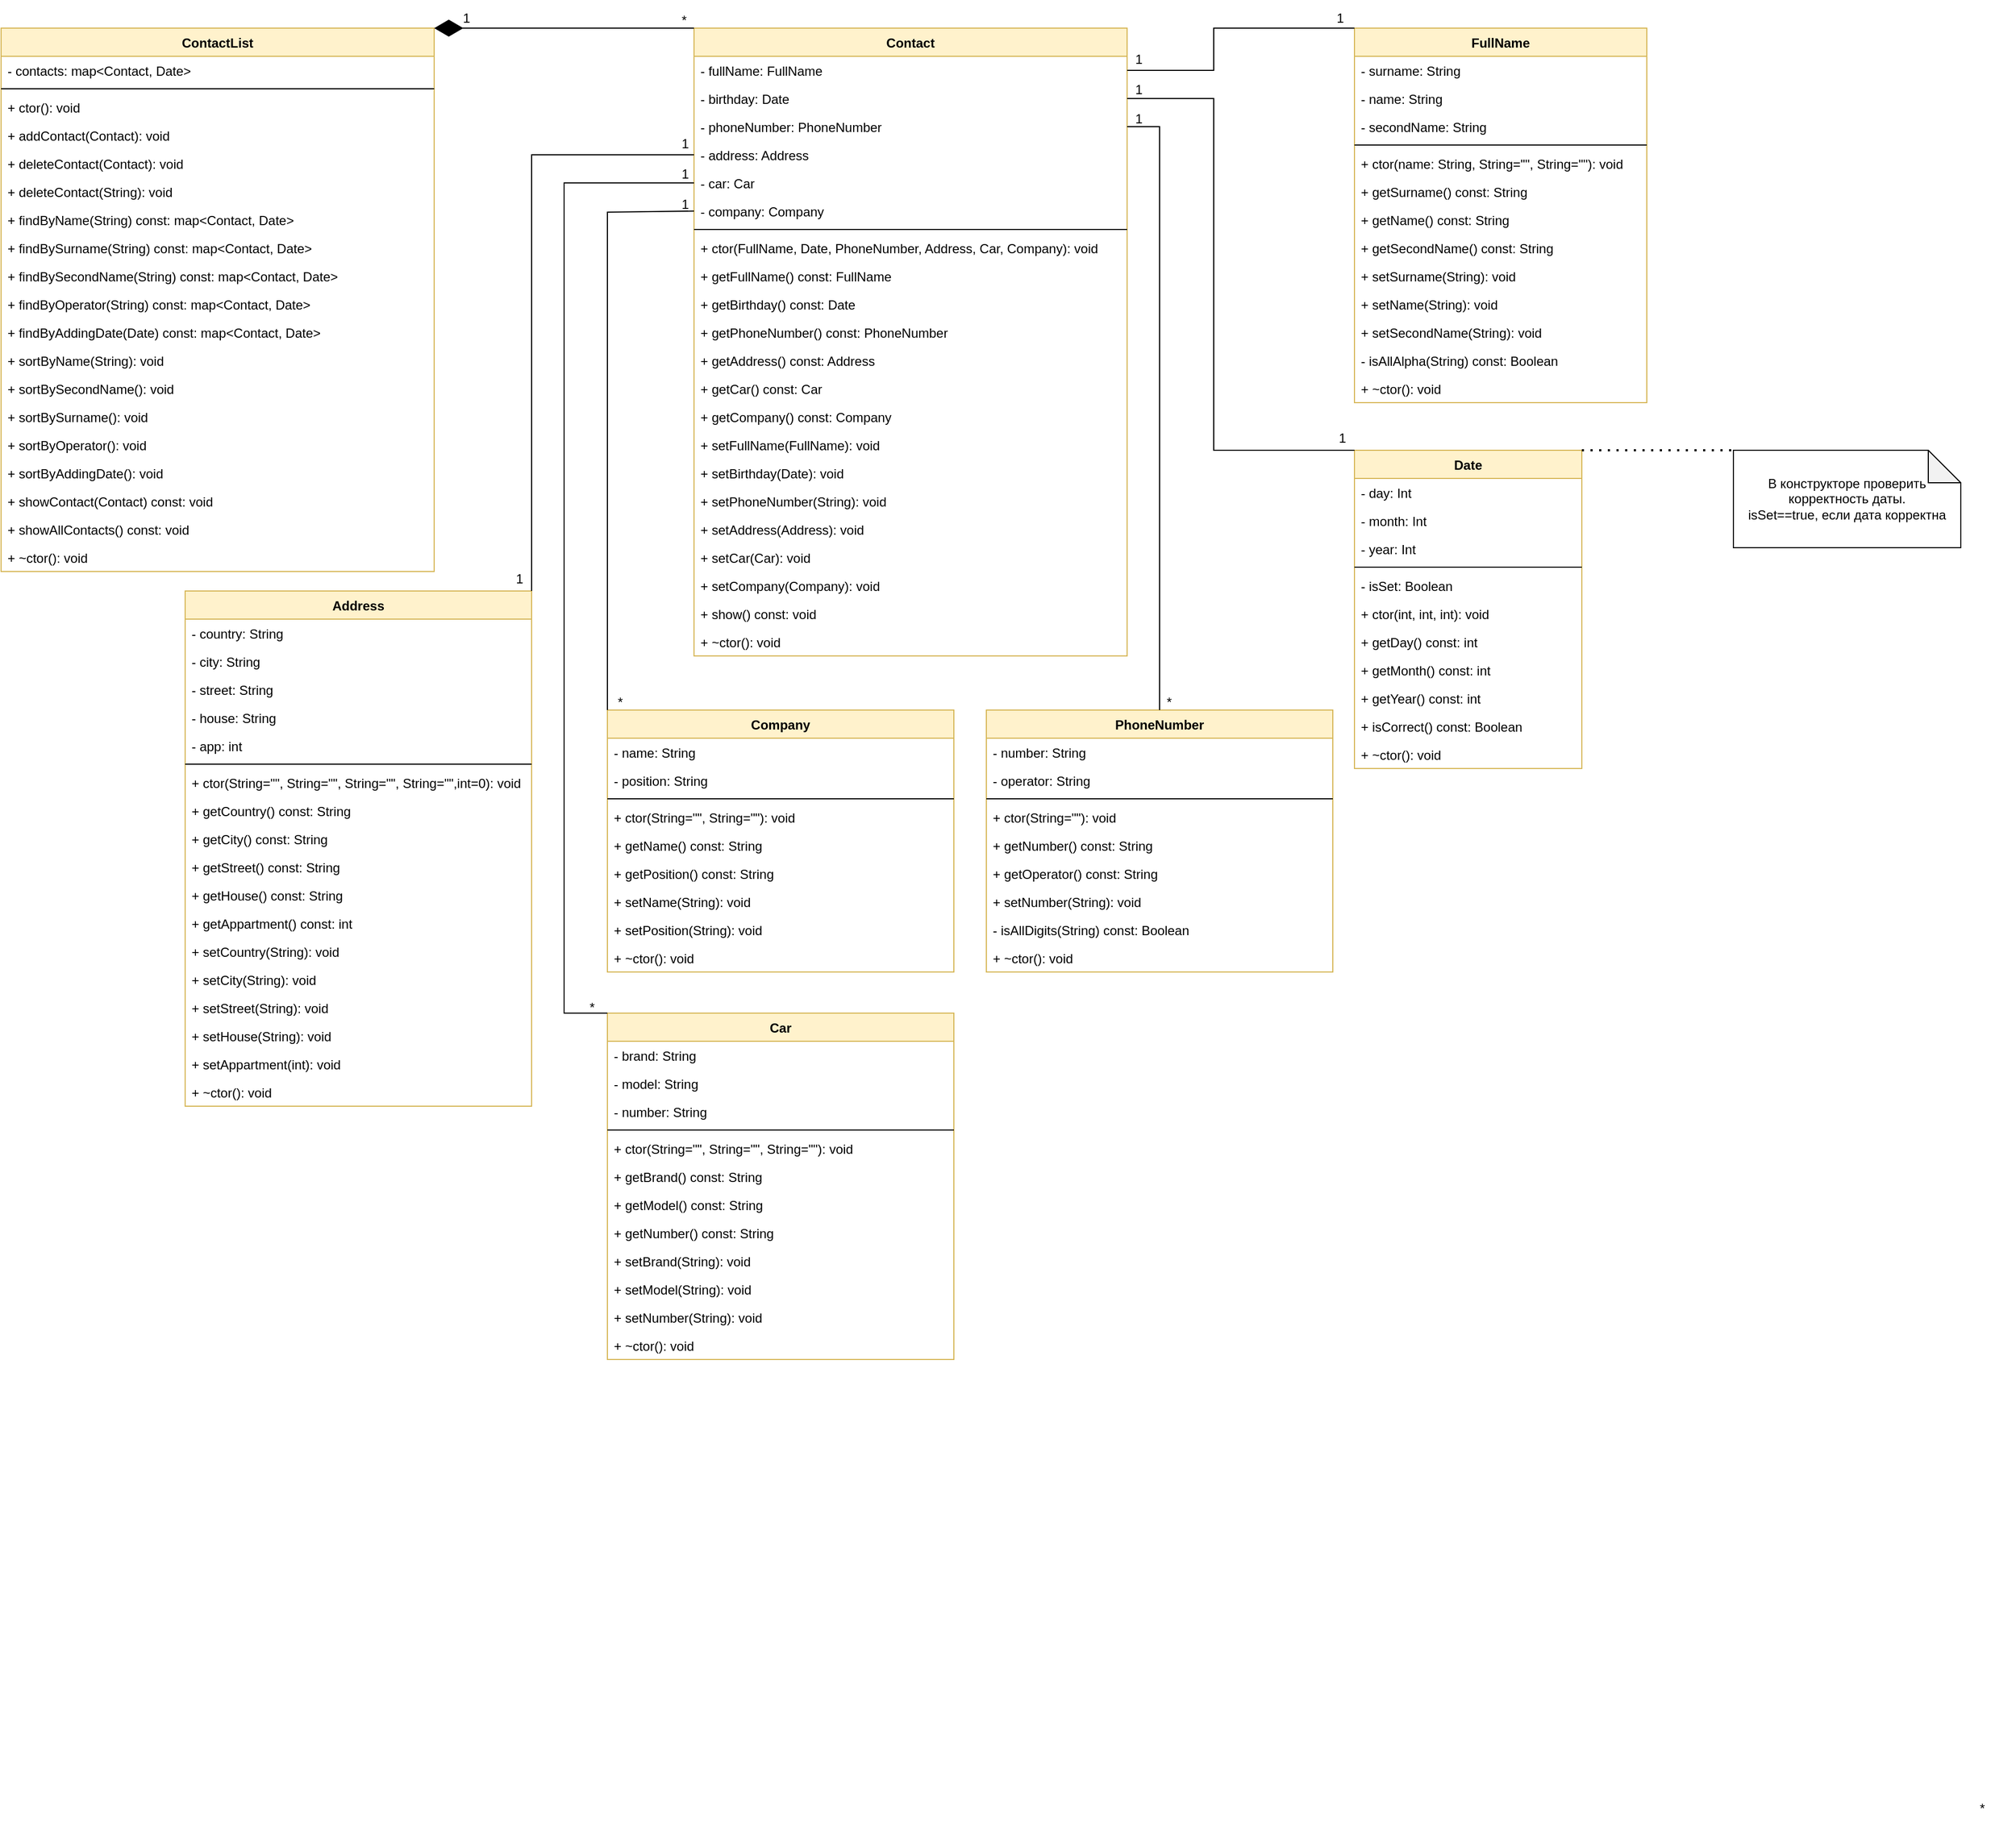 <mxfile version="17.1.3" type="device"><diagram id="3oSonC_ndpry2QAi1ZQ0" name="Page-1"><mxGraphModel dx="1580" dy="882" grid="1" gridSize="10" guides="1" tooltips="1" connect="1" arrows="1" fold="1" page="1" pageScale="1" pageWidth="827" pageHeight="1169" math="0" shadow="0"><root><mxCell id="0"/><mxCell id="1" parent="0"/><mxCell id="9sFVaHlO5E-RpZIm1r6L-1" value="FullName" style="swimlane;fontStyle=1;align=center;verticalAlign=top;childLayout=stackLayout;horizontal=1;startSize=26;horizontalStack=0;resizeParent=1;resizeParentMax=0;resizeLast=0;collapsible=1;marginBottom=0;fillColor=#fff2cc;strokeColor=#d6b656;" vertex="1" parent="1"><mxGeometry x="1330" y="40" width="270" height="346" as="geometry"/></mxCell><mxCell id="9sFVaHlO5E-RpZIm1r6L-2" value="- surname: String" style="text;strokeColor=none;fillColor=none;align=left;verticalAlign=top;spacingLeft=4;spacingRight=4;overflow=hidden;rotatable=0;points=[[0,0.5],[1,0.5]];portConstraint=eastwest;" vertex="1" parent="9sFVaHlO5E-RpZIm1r6L-1"><mxGeometry y="26" width="270" height="26" as="geometry"/></mxCell><mxCell id="9sFVaHlO5E-RpZIm1r6L-5" value="- name: String" style="text;strokeColor=none;fillColor=none;align=left;verticalAlign=top;spacingLeft=4;spacingRight=4;overflow=hidden;rotatable=0;points=[[0,0.5],[1,0.5]];portConstraint=eastwest;" vertex="1" parent="9sFVaHlO5E-RpZIm1r6L-1"><mxGeometry y="52" width="270" height="26" as="geometry"/></mxCell><mxCell id="9sFVaHlO5E-RpZIm1r6L-6" value="- secondName: String" style="text;strokeColor=none;fillColor=none;align=left;verticalAlign=top;spacingLeft=4;spacingRight=4;overflow=hidden;rotatable=0;points=[[0,0.5],[1,0.5]];portConstraint=eastwest;" vertex="1" parent="9sFVaHlO5E-RpZIm1r6L-1"><mxGeometry y="78" width="270" height="26" as="geometry"/></mxCell><mxCell id="9sFVaHlO5E-RpZIm1r6L-3" value="" style="line;strokeWidth=1;fillColor=none;align=left;verticalAlign=middle;spacingTop=-1;spacingLeft=3;spacingRight=3;rotatable=0;labelPosition=right;points=[];portConstraint=eastwest;" vertex="1" parent="9sFVaHlO5E-RpZIm1r6L-1"><mxGeometry y="104" width="270" height="8" as="geometry"/></mxCell><mxCell id="9sFVaHlO5E-RpZIm1r6L-7" value="+ ctor(name: String, String=&quot;&quot;, String=&quot;&quot;): void" style="text;strokeColor=none;fillColor=none;align=left;verticalAlign=top;spacingLeft=4;spacingRight=4;overflow=hidden;rotatable=0;points=[[0,0.5],[1,0.5]];portConstraint=eastwest;" vertex="1" parent="9sFVaHlO5E-RpZIm1r6L-1"><mxGeometry y="112" width="270" height="26" as="geometry"/></mxCell><mxCell id="9sFVaHlO5E-RpZIm1r6L-10" value="+ getSurname() const: String" style="text;strokeColor=none;fillColor=none;align=left;verticalAlign=top;spacingLeft=4;spacingRight=4;overflow=hidden;rotatable=0;points=[[0,0.5],[1,0.5]];portConstraint=eastwest;" vertex="1" parent="9sFVaHlO5E-RpZIm1r6L-1"><mxGeometry y="138" width="270" height="26" as="geometry"/></mxCell><mxCell id="9sFVaHlO5E-RpZIm1r6L-12" value="+ getName() const: String" style="text;strokeColor=none;fillColor=none;align=left;verticalAlign=top;spacingLeft=4;spacingRight=4;overflow=hidden;rotatable=0;points=[[0,0.5],[1,0.5]];portConstraint=eastwest;" vertex="1" parent="9sFVaHlO5E-RpZIm1r6L-1"><mxGeometry y="164" width="270" height="26" as="geometry"/></mxCell><mxCell id="9sFVaHlO5E-RpZIm1r6L-11" value="+ getSecondName() const: String" style="text;strokeColor=none;fillColor=none;align=left;verticalAlign=top;spacingLeft=4;spacingRight=4;overflow=hidden;rotatable=0;points=[[0,0.5],[1,0.5]];portConstraint=eastwest;" vertex="1" parent="9sFVaHlO5E-RpZIm1r6L-1"><mxGeometry y="190" width="270" height="26" as="geometry"/></mxCell><mxCell id="9sFVaHlO5E-RpZIm1r6L-13" value="+ setSurname(String): void" style="text;strokeColor=none;fillColor=none;align=left;verticalAlign=top;spacingLeft=4;spacingRight=4;overflow=hidden;rotatable=0;points=[[0,0.5],[1,0.5]];portConstraint=eastwest;" vertex="1" parent="9sFVaHlO5E-RpZIm1r6L-1"><mxGeometry y="216" width="270" height="26" as="geometry"/></mxCell><mxCell id="9sFVaHlO5E-RpZIm1r6L-15" value="+ setName(String): void" style="text;strokeColor=none;fillColor=none;align=left;verticalAlign=top;spacingLeft=4;spacingRight=4;overflow=hidden;rotatable=0;points=[[0,0.5],[1,0.5]];portConstraint=eastwest;" vertex="1" parent="9sFVaHlO5E-RpZIm1r6L-1"><mxGeometry y="242" width="270" height="26" as="geometry"/></mxCell><mxCell id="9sFVaHlO5E-RpZIm1r6L-16" value="+ setSecondName(String): void" style="text;strokeColor=none;fillColor=none;align=left;verticalAlign=top;spacingLeft=4;spacingRight=4;overflow=hidden;rotatable=0;points=[[0,0.5],[1,0.5]];portConstraint=eastwest;" vertex="1" parent="9sFVaHlO5E-RpZIm1r6L-1"><mxGeometry y="268" width="270" height="26" as="geometry"/></mxCell><mxCell id="9sFVaHlO5E-RpZIm1r6L-18" value="- isAllAlpha(String) const: Boolean" style="text;strokeColor=none;fillColor=none;align=left;verticalAlign=top;spacingLeft=4;spacingRight=4;overflow=hidden;rotatable=0;points=[[0,0.5],[1,0.5]];portConstraint=eastwest;" vertex="1" parent="9sFVaHlO5E-RpZIm1r6L-1"><mxGeometry y="294" width="270" height="26" as="geometry"/></mxCell><mxCell id="9sFVaHlO5E-RpZIm1r6L-9" value="+ ~ctor(): void" style="text;strokeColor=none;fillColor=none;align=left;verticalAlign=top;spacingLeft=4;spacingRight=4;overflow=hidden;rotatable=0;points=[[0,0.5],[1,0.5]];portConstraint=eastwest;" vertex="1" parent="9sFVaHlO5E-RpZIm1r6L-1"><mxGeometry y="320" width="270" height="26" as="geometry"/></mxCell><mxCell id="9sFVaHlO5E-RpZIm1r6L-20" value="Date" style="swimlane;fontStyle=1;align=center;verticalAlign=top;childLayout=stackLayout;horizontal=1;startSize=26;horizontalStack=0;resizeParent=1;resizeParentMax=0;resizeLast=0;collapsible=1;marginBottom=0;fillColor=#fff2cc;strokeColor=#d6b656;" vertex="1" parent="1"><mxGeometry x="1330" y="430" width="210" height="294" as="geometry"/></mxCell><mxCell id="9sFVaHlO5E-RpZIm1r6L-21" value="- day: Int" style="text;strokeColor=none;fillColor=none;align=left;verticalAlign=top;spacingLeft=4;spacingRight=4;overflow=hidden;rotatable=0;points=[[0,0.5],[1,0.5]];portConstraint=eastwest;" vertex="1" parent="9sFVaHlO5E-RpZIm1r6L-20"><mxGeometry y="26" width="210" height="26" as="geometry"/></mxCell><mxCell id="9sFVaHlO5E-RpZIm1r6L-36" value="- month: Int" style="text;strokeColor=none;fillColor=none;align=left;verticalAlign=top;spacingLeft=4;spacingRight=4;overflow=hidden;rotatable=0;points=[[0,0.5],[1,0.5]];portConstraint=eastwest;" vertex="1" parent="9sFVaHlO5E-RpZIm1r6L-20"><mxGeometry y="52" width="210" height="26" as="geometry"/></mxCell><mxCell id="9sFVaHlO5E-RpZIm1r6L-37" value="- year: Int" style="text;strokeColor=none;fillColor=none;align=left;verticalAlign=top;spacingLeft=4;spacingRight=4;overflow=hidden;rotatable=0;points=[[0,0.5],[1,0.5]];portConstraint=eastwest;" vertex="1" parent="9sFVaHlO5E-RpZIm1r6L-20"><mxGeometry y="78" width="210" height="26" as="geometry"/></mxCell><mxCell id="9sFVaHlO5E-RpZIm1r6L-24" value="" style="line;strokeWidth=1;fillColor=none;align=left;verticalAlign=middle;spacingTop=-1;spacingLeft=3;spacingRight=3;rotatable=0;labelPosition=right;points=[];portConstraint=eastwest;" vertex="1" parent="9sFVaHlO5E-RpZIm1r6L-20"><mxGeometry y="104" width="210" height="8" as="geometry"/></mxCell><mxCell id="9sFVaHlO5E-RpZIm1r6L-38" value="- isSet: Boolean" style="text;strokeColor=none;fillColor=none;align=left;verticalAlign=top;spacingLeft=4;spacingRight=4;overflow=hidden;rotatable=0;points=[[0,0.5],[1,0.5]];portConstraint=eastwest;" vertex="1" parent="9sFVaHlO5E-RpZIm1r6L-20"><mxGeometry y="112" width="210" height="26" as="geometry"/></mxCell><mxCell id="9sFVaHlO5E-RpZIm1r6L-27" value="+ ctor(int, int, int): void" style="text;strokeColor=none;fillColor=none;align=left;verticalAlign=top;spacingLeft=4;spacingRight=4;overflow=hidden;rotatable=0;points=[[0,0.5],[1,0.5]];portConstraint=eastwest;" vertex="1" parent="9sFVaHlO5E-RpZIm1r6L-20"><mxGeometry y="138" width="210" height="26" as="geometry"/></mxCell><mxCell id="9sFVaHlO5E-RpZIm1r6L-28" value="+ getDay() const: int" style="text;strokeColor=none;fillColor=none;align=left;verticalAlign=top;spacingLeft=4;spacingRight=4;overflow=hidden;rotatable=0;points=[[0,0.5],[1,0.5]];portConstraint=eastwest;" vertex="1" parent="9sFVaHlO5E-RpZIm1r6L-20"><mxGeometry y="164" width="210" height="26" as="geometry"/></mxCell><mxCell id="9sFVaHlO5E-RpZIm1r6L-29" value="+ getMonth() const: int" style="text;strokeColor=none;fillColor=none;align=left;verticalAlign=top;spacingLeft=4;spacingRight=4;overflow=hidden;rotatable=0;points=[[0,0.5],[1,0.5]];portConstraint=eastwest;" vertex="1" parent="9sFVaHlO5E-RpZIm1r6L-20"><mxGeometry y="190" width="210" height="26" as="geometry"/></mxCell><mxCell id="9sFVaHlO5E-RpZIm1r6L-40" value="+ getYear() const: int" style="text;strokeColor=none;fillColor=none;align=left;verticalAlign=top;spacingLeft=4;spacingRight=4;overflow=hidden;rotatable=0;points=[[0,0.5],[1,0.5]];portConstraint=eastwest;" vertex="1" parent="9sFVaHlO5E-RpZIm1r6L-20"><mxGeometry y="216" width="210" height="26" as="geometry"/></mxCell><mxCell id="9sFVaHlO5E-RpZIm1r6L-30" value="+ isCorrect() const: Boolean" style="text;strokeColor=none;fillColor=none;align=left;verticalAlign=top;spacingLeft=4;spacingRight=4;overflow=hidden;rotatable=0;points=[[0,0.5],[1,0.5]];portConstraint=eastwest;" vertex="1" parent="9sFVaHlO5E-RpZIm1r6L-20"><mxGeometry y="242" width="210" height="26" as="geometry"/></mxCell><mxCell id="9sFVaHlO5E-RpZIm1r6L-35" value="+ ~ctor(): void" style="text;strokeColor=none;fillColor=none;align=left;verticalAlign=top;spacingLeft=4;spacingRight=4;overflow=hidden;rotatable=0;points=[[0,0.5],[1,0.5]];portConstraint=eastwest;" vertex="1" parent="9sFVaHlO5E-RpZIm1r6L-20"><mxGeometry y="268" width="210" height="26" as="geometry"/></mxCell><mxCell id="9sFVaHlO5E-RpZIm1r6L-54" value="Address" style="swimlane;fontStyle=1;align=center;verticalAlign=top;childLayout=stackLayout;horizontal=1;startSize=26;horizontalStack=0;resizeParent=1;resizeParentMax=0;resizeLast=0;collapsible=1;marginBottom=0;fillColor=#fff2cc;strokeColor=#d6b656;" vertex="1" parent="1"><mxGeometry x="250" y="560" width="320" height="476" as="geometry"/></mxCell><mxCell id="9sFVaHlO5E-RpZIm1r6L-55" value="- country: String" style="text;strokeColor=none;fillColor=none;align=left;verticalAlign=top;spacingLeft=4;spacingRight=4;overflow=hidden;rotatable=0;points=[[0,0.5],[1,0.5]];portConstraint=eastwest;" vertex="1" parent="9sFVaHlO5E-RpZIm1r6L-54"><mxGeometry y="26" width="320" height="26" as="geometry"/></mxCell><mxCell id="9sFVaHlO5E-RpZIm1r6L-56" value="- city: String" style="text;strokeColor=none;fillColor=none;align=left;verticalAlign=top;spacingLeft=4;spacingRight=4;overflow=hidden;rotatable=0;points=[[0,0.5],[1,0.5]];portConstraint=eastwest;" vertex="1" parent="9sFVaHlO5E-RpZIm1r6L-54"><mxGeometry y="52" width="320" height="26" as="geometry"/></mxCell><mxCell id="9sFVaHlO5E-RpZIm1r6L-57" value="- street: String" style="text;strokeColor=none;fillColor=none;align=left;verticalAlign=top;spacingLeft=4;spacingRight=4;overflow=hidden;rotatable=0;points=[[0,0.5],[1,0.5]];portConstraint=eastwest;" vertex="1" parent="9sFVaHlO5E-RpZIm1r6L-54"><mxGeometry y="78" width="320" height="26" as="geometry"/></mxCell><mxCell id="9sFVaHlO5E-RpZIm1r6L-70" value="- house: String" style="text;strokeColor=none;fillColor=none;align=left;verticalAlign=top;spacingLeft=4;spacingRight=4;overflow=hidden;rotatable=0;points=[[0,0.5],[1,0.5]];portConstraint=eastwest;" vertex="1" parent="9sFVaHlO5E-RpZIm1r6L-54"><mxGeometry y="104" width="320" height="26" as="geometry"/></mxCell><mxCell id="9sFVaHlO5E-RpZIm1r6L-71" value="- app: int" style="text;strokeColor=none;fillColor=none;align=left;verticalAlign=top;spacingLeft=4;spacingRight=4;overflow=hidden;rotatable=0;points=[[0,0.5],[1,0.5]];portConstraint=eastwest;" vertex="1" parent="9sFVaHlO5E-RpZIm1r6L-54"><mxGeometry y="130" width="320" height="26" as="geometry"/></mxCell><mxCell id="9sFVaHlO5E-RpZIm1r6L-58" value="" style="line;strokeWidth=1;fillColor=none;align=left;verticalAlign=middle;spacingTop=-1;spacingLeft=3;spacingRight=3;rotatable=0;labelPosition=right;points=[];portConstraint=eastwest;" vertex="1" parent="9sFVaHlO5E-RpZIm1r6L-54"><mxGeometry y="156" width="320" height="8" as="geometry"/></mxCell><mxCell id="9sFVaHlO5E-RpZIm1r6L-61" value="+ ctor(String=&quot;&quot;, String=&quot;&quot;, String=&quot;&quot;, String=&quot;&quot;,int=0): void" style="text;strokeColor=none;fillColor=none;align=left;verticalAlign=top;spacingLeft=4;spacingRight=4;overflow=hidden;rotatable=0;points=[[0,0.5],[1,0.5]];portConstraint=eastwest;" vertex="1" parent="9sFVaHlO5E-RpZIm1r6L-54"><mxGeometry y="164" width="320" height="26" as="geometry"/></mxCell><mxCell id="9sFVaHlO5E-RpZIm1r6L-62" value="+ getCountry() const: String" style="text;strokeColor=none;fillColor=none;align=left;verticalAlign=top;spacingLeft=4;spacingRight=4;overflow=hidden;rotatable=0;points=[[0,0.5],[1,0.5]];portConstraint=eastwest;" vertex="1" parent="9sFVaHlO5E-RpZIm1r6L-54"><mxGeometry y="190" width="320" height="26" as="geometry"/></mxCell><mxCell id="9sFVaHlO5E-RpZIm1r6L-63" value="+ getCity() const: String" style="text;strokeColor=none;fillColor=none;align=left;verticalAlign=top;spacingLeft=4;spacingRight=4;overflow=hidden;rotatable=0;points=[[0,0.5],[1,0.5]];portConstraint=eastwest;" vertex="1" parent="9sFVaHlO5E-RpZIm1r6L-54"><mxGeometry y="216" width="320" height="26" as="geometry"/></mxCell><mxCell id="9sFVaHlO5E-RpZIm1r6L-64" value="+ getStreet() const: String" style="text;strokeColor=none;fillColor=none;align=left;verticalAlign=top;spacingLeft=4;spacingRight=4;overflow=hidden;rotatable=0;points=[[0,0.5],[1,0.5]];portConstraint=eastwest;" vertex="1" parent="9sFVaHlO5E-RpZIm1r6L-54"><mxGeometry y="242" width="320" height="26" as="geometry"/></mxCell><mxCell id="9sFVaHlO5E-RpZIm1r6L-72" value="+ getHouse() const: String" style="text;strokeColor=none;fillColor=none;align=left;verticalAlign=top;spacingLeft=4;spacingRight=4;overflow=hidden;rotatable=0;points=[[0,0.5],[1,0.5]];portConstraint=eastwest;" vertex="1" parent="9sFVaHlO5E-RpZIm1r6L-54"><mxGeometry y="268" width="320" height="26" as="geometry"/></mxCell><mxCell id="9sFVaHlO5E-RpZIm1r6L-73" value="+ getAppartment() const: int" style="text;strokeColor=none;fillColor=none;align=left;verticalAlign=top;spacingLeft=4;spacingRight=4;overflow=hidden;rotatable=0;points=[[0,0.5],[1,0.5]];portConstraint=eastwest;" vertex="1" parent="9sFVaHlO5E-RpZIm1r6L-54"><mxGeometry y="294" width="320" height="26" as="geometry"/></mxCell><mxCell id="9sFVaHlO5E-RpZIm1r6L-65" value="+ setCountry(String): void" style="text;strokeColor=none;fillColor=none;align=left;verticalAlign=top;spacingLeft=4;spacingRight=4;overflow=hidden;rotatable=0;points=[[0,0.5],[1,0.5]];portConstraint=eastwest;" vertex="1" parent="9sFVaHlO5E-RpZIm1r6L-54"><mxGeometry y="320" width="320" height="26" as="geometry"/></mxCell><mxCell id="9sFVaHlO5E-RpZIm1r6L-66" value="+ setCity(String): void" style="text;strokeColor=none;fillColor=none;align=left;verticalAlign=top;spacingLeft=4;spacingRight=4;overflow=hidden;rotatable=0;points=[[0,0.5],[1,0.5]];portConstraint=eastwest;" vertex="1" parent="9sFVaHlO5E-RpZIm1r6L-54"><mxGeometry y="346" width="320" height="26" as="geometry"/></mxCell><mxCell id="9sFVaHlO5E-RpZIm1r6L-67" value="+ setStreet(String): void" style="text;strokeColor=none;fillColor=none;align=left;verticalAlign=top;spacingLeft=4;spacingRight=4;overflow=hidden;rotatable=0;points=[[0,0.5],[1,0.5]];portConstraint=eastwest;" vertex="1" parent="9sFVaHlO5E-RpZIm1r6L-54"><mxGeometry y="372" width="320" height="26" as="geometry"/></mxCell><mxCell id="9sFVaHlO5E-RpZIm1r6L-74" value="+ setHouse(String): void" style="text;strokeColor=none;fillColor=none;align=left;verticalAlign=top;spacingLeft=4;spacingRight=4;overflow=hidden;rotatable=0;points=[[0,0.5],[1,0.5]];portConstraint=eastwest;" vertex="1" parent="9sFVaHlO5E-RpZIm1r6L-54"><mxGeometry y="398" width="320" height="26" as="geometry"/></mxCell><mxCell id="9sFVaHlO5E-RpZIm1r6L-75" value="+ setAppartment(int): void" style="text;strokeColor=none;fillColor=none;align=left;verticalAlign=top;spacingLeft=4;spacingRight=4;overflow=hidden;rotatable=0;points=[[0,0.5],[1,0.5]];portConstraint=eastwest;" vertex="1" parent="9sFVaHlO5E-RpZIm1r6L-54"><mxGeometry y="424" width="320" height="26" as="geometry"/></mxCell><mxCell id="9sFVaHlO5E-RpZIm1r6L-69" value="+ ~ctor(): void" style="text;strokeColor=none;fillColor=none;align=left;verticalAlign=top;spacingLeft=4;spacingRight=4;overflow=hidden;rotatable=0;points=[[0,0.5],[1,0.5]];portConstraint=eastwest;" vertex="1" parent="9sFVaHlO5E-RpZIm1r6L-54"><mxGeometry y="450" width="320" height="26" as="geometry"/></mxCell><mxCell id="9sFVaHlO5E-RpZIm1r6L-76" value="PhoneNumber" style="swimlane;fontStyle=1;align=center;verticalAlign=top;childLayout=stackLayout;horizontal=1;startSize=26;horizontalStack=0;resizeParent=1;resizeParentMax=0;resizeLast=0;collapsible=1;marginBottom=0;fillColor=#fff2cc;strokeColor=#d6b656;" vertex="1" parent="1"><mxGeometry x="990" y="670" width="320" height="242" as="geometry"/></mxCell><mxCell id="9sFVaHlO5E-RpZIm1r6L-80" value="- number: String" style="text;strokeColor=none;fillColor=none;align=left;verticalAlign=top;spacingLeft=4;spacingRight=4;overflow=hidden;rotatable=0;points=[[0,0.5],[1,0.5]];portConstraint=eastwest;" vertex="1" parent="9sFVaHlO5E-RpZIm1r6L-76"><mxGeometry y="26" width="320" height="26" as="geometry"/></mxCell><mxCell id="9sFVaHlO5E-RpZIm1r6L-81" value="- operator: String" style="text;strokeColor=none;fillColor=none;align=left;verticalAlign=top;spacingLeft=4;spacingRight=4;overflow=hidden;rotatable=0;points=[[0,0.5],[1,0.5]];portConstraint=eastwest;" vertex="1" parent="9sFVaHlO5E-RpZIm1r6L-76"><mxGeometry y="52" width="320" height="26" as="geometry"/></mxCell><mxCell id="9sFVaHlO5E-RpZIm1r6L-82" value="" style="line;strokeWidth=1;fillColor=none;align=left;verticalAlign=middle;spacingTop=-1;spacingLeft=3;spacingRight=3;rotatable=0;labelPosition=right;points=[];portConstraint=eastwest;" vertex="1" parent="9sFVaHlO5E-RpZIm1r6L-76"><mxGeometry y="78" width="320" height="8" as="geometry"/></mxCell><mxCell id="9sFVaHlO5E-RpZIm1r6L-83" value="+ ctor(String=&quot;&quot;): void" style="text;strokeColor=none;fillColor=none;align=left;verticalAlign=top;spacingLeft=4;spacingRight=4;overflow=hidden;rotatable=0;points=[[0,0.5],[1,0.5]];portConstraint=eastwest;" vertex="1" parent="9sFVaHlO5E-RpZIm1r6L-76"><mxGeometry y="86" width="320" height="26" as="geometry"/></mxCell><mxCell id="9sFVaHlO5E-RpZIm1r6L-84" value="+ getNumber() const: String" style="text;strokeColor=none;fillColor=none;align=left;verticalAlign=top;spacingLeft=4;spacingRight=4;overflow=hidden;rotatable=0;points=[[0,0.5],[1,0.5]];portConstraint=eastwest;" vertex="1" parent="9sFVaHlO5E-RpZIm1r6L-76"><mxGeometry y="112" width="320" height="26" as="geometry"/></mxCell><mxCell id="9sFVaHlO5E-RpZIm1r6L-85" value="+ getOperator() const: String" style="text;strokeColor=none;fillColor=none;align=left;verticalAlign=top;spacingLeft=4;spacingRight=4;overflow=hidden;rotatable=0;points=[[0,0.5],[1,0.5]];portConstraint=eastwest;" vertex="1" parent="9sFVaHlO5E-RpZIm1r6L-76"><mxGeometry y="138" width="320" height="26" as="geometry"/></mxCell><mxCell id="9sFVaHlO5E-RpZIm1r6L-89" value="+ setNumber(String): void" style="text;strokeColor=none;fillColor=none;align=left;verticalAlign=top;spacingLeft=4;spacingRight=4;overflow=hidden;rotatable=0;points=[[0,0.5],[1,0.5]];portConstraint=eastwest;" vertex="1" parent="9sFVaHlO5E-RpZIm1r6L-76"><mxGeometry y="164" width="320" height="26" as="geometry"/></mxCell><mxCell id="9sFVaHlO5E-RpZIm1r6L-95" value="- isAllDigits(String) const: Boolean" style="text;strokeColor=none;fillColor=none;align=left;verticalAlign=top;spacingLeft=4;spacingRight=4;overflow=hidden;rotatable=0;points=[[0,0.5],[1,0.5]];portConstraint=eastwest;" vertex="1" parent="9sFVaHlO5E-RpZIm1r6L-76"><mxGeometry y="190" width="320" height="26" as="geometry"/></mxCell><mxCell id="9sFVaHlO5E-RpZIm1r6L-94" value="+ ~ctor(): void" style="text;strokeColor=none;fillColor=none;align=left;verticalAlign=top;spacingLeft=4;spacingRight=4;overflow=hidden;rotatable=0;points=[[0,0.5],[1,0.5]];portConstraint=eastwest;" vertex="1" parent="9sFVaHlO5E-RpZIm1r6L-76"><mxGeometry y="216" width="320" height="26" as="geometry"/></mxCell><mxCell id="9sFVaHlO5E-RpZIm1r6L-96" value="Car" style="swimlane;fontStyle=1;align=center;verticalAlign=top;childLayout=stackLayout;horizontal=1;startSize=26;horizontalStack=0;resizeParent=1;resizeParentMax=0;resizeLast=0;collapsible=1;marginBottom=0;fillColor=#fff2cc;strokeColor=#d6b656;" vertex="1" parent="1"><mxGeometry x="640" y="950" width="320" height="320" as="geometry"/></mxCell><mxCell id="9sFVaHlO5E-RpZIm1r6L-97" value="- brand: String" style="text;strokeColor=none;fillColor=none;align=left;verticalAlign=top;spacingLeft=4;spacingRight=4;overflow=hidden;rotatable=0;points=[[0,0.5],[1,0.5]];portConstraint=eastwest;" vertex="1" parent="9sFVaHlO5E-RpZIm1r6L-96"><mxGeometry y="26" width="320" height="26" as="geometry"/></mxCell><mxCell id="9sFVaHlO5E-RpZIm1r6L-98" value="- model: String" style="text;strokeColor=none;fillColor=none;align=left;verticalAlign=top;spacingLeft=4;spacingRight=4;overflow=hidden;rotatable=0;points=[[0,0.5],[1,0.5]];portConstraint=eastwest;" vertex="1" parent="9sFVaHlO5E-RpZIm1r6L-96"><mxGeometry y="52" width="320" height="26" as="geometry"/></mxCell><mxCell id="9sFVaHlO5E-RpZIm1r6L-99" value="- number: String" style="text;strokeColor=none;fillColor=none;align=left;verticalAlign=top;spacingLeft=4;spacingRight=4;overflow=hidden;rotatable=0;points=[[0,0.5],[1,0.5]];portConstraint=eastwest;" vertex="1" parent="9sFVaHlO5E-RpZIm1r6L-96"><mxGeometry y="78" width="320" height="26" as="geometry"/></mxCell><mxCell id="9sFVaHlO5E-RpZIm1r6L-102" value="" style="line;strokeWidth=1;fillColor=none;align=left;verticalAlign=middle;spacingTop=-1;spacingLeft=3;spacingRight=3;rotatable=0;labelPosition=right;points=[];portConstraint=eastwest;" vertex="1" parent="9sFVaHlO5E-RpZIm1r6L-96"><mxGeometry y="104" width="320" height="8" as="geometry"/></mxCell><mxCell id="9sFVaHlO5E-RpZIm1r6L-103" value="+ ctor(String=&quot;&quot;, String=&quot;&quot;, String=&quot;&quot;): void" style="text;strokeColor=none;fillColor=none;align=left;verticalAlign=top;spacingLeft=4;spacingRight=4;overflow=hidden;rotatable=0;points=[[0,0.5],[1,0.5]];portConstraint=eastwest;" vertex="1" parent="9sFVaHlO5E-RpZIm1r6L-96"><mxGeometry y="112" width="320" height="26" as="geometry"/></mxCell><mxCell id="9sFVaHlO5E-RpZIm1r6L-104" value="+ getBrand() const: String" style="text;strokeColor=none;fillColor=none;align=left;verticalAlign=top;spacingLeft=4;spacingRight=4;overflow=hidden;rotatable=0;points=[[0,0.5],[1,0.5]];portConstraint=eastwest;" vertex="1" parent="9sFVaHlO5E-RpZIm1r6L-96"><mxGeometry y="138" width="320" height="26" as="geometry"/></mxCell><mxCell id="9sFVaHlO5E-RpZIm1r6L-105" value="+ getModel() const: String" style="text;strokeColor=none;fillColor=none;align=left;verticalAlign=top;spacingLeft=4;spacingRight=4;overflow=hidden;rotatable=0;points=[[0,0.5],[1,0.5]];portConstraint=eastwest;" vertex="1" parent="9sFVaHlO5E-RpZIm1r6L-96"><mxGeometry y="164" width="320" height="26" as="geometry"/></mxCell><mxCell id="9sFVaHlO5E-RpZIm1r6L-106" value="+ getNumber() const: String" style="text;strokeColor=none;fillColor=none;align=left;verticalAlign=top;spacingLeft=4;spacingRight=4;overflow=hidden;rotatable=0;points=[[0,0.5],[1,0.5]];portConstraint=eastwest;" vertex="1" parent="9sFVaHlO5E-RpZIm1r6L-96"><mxGeometry y="190" width="320" height="26" as="geometry"/></mxCell><mxCell id="9sFVaHlO5E-RpZIm1r6L-109" value="+ setBrand(String): void" style="text;strokeColor=none;fillColor=none;align=left;verticalAlign=top;spacingLeft=4;spacingRight=4;overflow=hidden;rotatable=0;points=[[0,0.5],[1,0.5]];portConstraint=eastwest;" vertex="1" parent="9sFVaHlO5E-RpZIm1r6L-96"><mxGeometry y="216" width="320" height="26" as="geometry"/></mxCell><mxCell id="9sFVaHlO5E-RpZIm1r6L-110" value="+ setModel(String): void" style="text;strokeColor=none;fillColor=none;align=left;verticalAlign=top;spacingLeft=4;spacingRight=4;overflow=hidden;rotatable=0;points=[[0,0.5],[1,0.5]];portConstraint=eastwest;" vertex="1" parent="9sFVaHlO5E-RpZIm1r6L-96"><mxGeometry y="242" width="320" height="26" as="geometry"/></mxCell><mxCell id="9sFVaHlO5E-RpZIm1r6L-111" value="+ setNumber(String): void" style="text;strokeColor=none;fillColor=none;align=left;verticalAlign=top;spacingLeft=4;spacingRight=4;overflow=hidden;rotatable=0;points=[[0,0.5],[1,0.5]];portConstraint=eastwest;" vertex="1" parent="9sFVaHlO5E-RpZIm1r6L-96"><mxGeometry y="268" width="320" height="26" as="geometry"/></mxCell><mxCell id="9sFVaHlO5E-RpZIm1r6L-114" value="+ ~ctor(): void" style="text;strokeColor=none;fillColor=none;align=left;verticalAlign=top;spacingLeft=4;spacingRight=4;overflow=hidden;rotatable=0;points=[[0,0.5],[1,0.5]];portConstraint=eastwest;" vertex="1" parent="9sFVaHlO5E-RpZIm1r6L-96"><mxGeometry y="294" width="320" height="26" as="geometry"/></mxCell><mxCell id="9sFVaHlO5E-RpZIm1r6L-115" value="Company" style="swimlane;fontStyle=1;align=center;verticalAlign=top;childLayout=stackLayout;horizontal=1;startSize=26;horizontalStack=0;resizeParent=1;resizeParentMax=0;resizeLast=0;collapsible=1;marginBottom=0;fillColor=#fff2cc;strokeColor=#d6b656;" vertex="1" parent="1"><mxGeometry x="640" y="670" width="320" height="242" as="geometry"/></mxCell><mxCell id="9sFVaHlO5E-RpZIm1r6L-116" value="- name: String" style="text;strokeColor=none;fillColor=none;align=left;verticalAlign=top;spacingLeft=4;spacingRight=4;overflow=hidden;rotatable=0;points=[[0,0.5],[1,0.5]];portConstraint=eastwest;" vertex="1" parent="9sFVaHlO5E-RpZIm1r6L-115"><mxGeometry y="26" width="320" height="26" as="geometry"/></mxCell><mxCell id="9sFVaHlO5E-RpZIm1r6L-117" value="- position: String" style="text;strokeColor=none;fillColor=none;align=left;verticalAlign=top;spacingLeft=4;spacingRight=4;overflow=hidden;rotatable=0;points=[[0,0.5],[1,0.5]];portConstraint=eastwest;" vertex="1" parent="9sFVaHlO5E-RpZIm1r6L-115"><mxGeometry y="52" width="320" height="26" as="geometry"/></mxCell><mxCell id="9sFVaHlO5E-RpZIm1r6L-119" value="" style="line;strokeWidth=1;fillColor=none;align=left;verticalAlign=middle;spacingTop=-1;spacingLeft=3;spacingRight=3;rotatable=0;labelPosition=right;points=[];portConstraint=eastwest;" vertex="1" parent="9sFVaHlO5E-RpZIm1r6L-115"><mxGeometry y="78" width="320" height="8" as="geometry"/></mxCell><mxCell id="9sFVaHlO5E-RpZIm1r6L-120" value="+ ctor(String=&quot;&quot;, String=&quot;&quot;): void" style="text;strokeColor=none;fillColor=none;align=left;verticalAlign=top;spacingLeft=4;spacingRight=4;overflow=hidden;rotatable=0;points=[[0,0.5],[1,0.5]];portConstraint=eastwest;" vertex="1" parent="9sFVaHlO5E-RpZIm1r6L-115"><mxGeometry y="86" width="320" height="26" as="geometry"/></mxCell><mxCell id="9sFVaHlO5E-RpZIm1r6L-121" value="+ getName() const: String" style="text;strokeColor=none;fillColor=none;align=left;verticalAlign=top;spacingLeft=4;spacingRight=4;overflow=hidden;rotatable=0;points=[[0,0.5],[1,0.5]];portConstraint=eastwest;" vertex="1" parent="9sFVaHlO5E-RpZIm1r6L-115"><mxGeometry y="112" width="320" height="26" as="geometry"/></mxCell><mxCell id="9sFVaHlO5E-RpZIm1r6L-122" value="+ getPosition() const: String" style="text;strokeColor=none;fillColor=none;align=left;verticalAlign=top;spacingLeft=4;spacingRight=4;overflow=hidden;rotatable=0;points=[[0,0.5],[1,0.5]];portConstraint=eastwest;" vertex="1" parent="9sFVaHlO5E-RpZIm1r6L-115"><mxGeometry y="138" width="320" height="26" as="geometry"/></mxCell><mxCell id="9sFVaHlO5E-RpZIm1r6L-124" value="+ setName(String): void" style="text;strokeColor=none;fillColor=none;align=left;verticalAlign=top;spacingLeft=4;spacingRight=4;overflow=hidden;rotatable=0;points=[[0,0.5],[1,0.5]];portConstraint=eastwest;" vertex="1" parent="9sFVaHlO5E-RpZIm1r6L-115"><mxGeometry y="164" width="320" height="26" as="geometry"/></mxCell><mxCell id="9sFVaHlO5E-RpZIm1r6L-125" value="+ setPosition(String): void" style="text;strokeColor=none;fillColor=none;align=left;verticalAlign=top;spacingLeft=4;spacingRight=4;overflow=hidden;rotatable=0;points=[[0,0.5],[1,0.5]];portConstraint=eastwest;" vertex="1" parent="9sFVaHlO5E-RpZIm1r6L-115"><mxGeometry y="190" width="320" height="26" as="geometry"/></mxCell><mxCell id="9sFVaHlO5E-RpZIm1r6L-127" value="+ ~ctor(): void" style="text;strokeColor=none;fillColor=none;align=left;verticalAlign=top;spacingLeft=4;spacingRight=4;overflow=hidden;rotatable=0;points=[[0,0.5],[1,0.5]];portConstraint=eastwest;" vertex="1" parent="9sFVaHlO5E-RpZIm1r6L-115"><mxGeometry y="216" width="320" height="26" as="geometry"/></mxCell><mxCell id="9sFVaHlO5E-RpZIm1r6L-128" value="Contact" style="swimlane;fontStyle=1;align=center;verticalAlign=top;childLayout=stackLayout;horizontal=1;startSize=26;horizontalStack=0;resizeParent=1;resizeParentMax=0;resizeLast=0;collapsible=1;marginBottom=0;fillColor=#fff2cc;strokeColor=#d6b656;" vertex="1" parent="1"><mxGeometry x="720" y="40" width="400" height="580" as="geometry"/></mxCell><mxCell id="9sFVaHlO5E-RpZIm1r6L-129" value="- fullName: FullName" style="text;strokeColor=none;fillColor=none;align=left;verticalAlign=top;spacingLeft=4;spacingRight=4;overflow=hidden;rotatable=0;points=[[0,0.5],[1,0.5]];portConstraint=eastwest;" vertex="1" parent="9sFVaHlO5E-RpZIm1r6L-128"><mxGeometry y="26" width="400" height="26" as="geometry"/></mxCell><mxCell id="9sFVaHlO5E-RpZIm1r6L-130" value="- birthday: Date" style="text;strokeColor=none;fillColor=none;align=left;verticalAlign=top;spacingLeft=4;spacingRight=4;overflow=hidden;rotatable=0;points=[[0,0.5],[1,0.5]];portConstraint=eastwest;" vertex="1" parent="9sFVaHlO5E-RpZIm1r6L-128"><mxGeometry y="52" width="400" height="26" as="geometry"/></mxCell><mxCell id="9sFVaHlO5E-RpZIm1r6L-140" value="- phoneNumber: PhoneNumber" style="text;strokeColor=none;fillColor=none;align=left;verticalAlign=top;spacingLeft=4;spacingRight=4;overflow=hidden;rotatable=0;points=[[0,0.5],[1,0.5]];portConstraint=eastwest;" vertex="1" parent="9sFVaHlO5E-RpZIm1r6L-128"><mxGeometry y="78" width="400" height="26" as="geometry"/></mxCell><mxCell id="9sFVaHlO5E-RpZIm1r6L-138" value="- address: Address" style="text;strokeColor=none;fillColor=none;align=left;verticalAlign=top;spacingLeft=4;spacingRight=4;overflow=hidden;rotatable=0;points=[[0,0.5],[1,0.5]];portConstraint=eastwest;" vertex="1" parent="9sFVaHlO5E-RpZIm1r6L-128"><mxGeometry y="104" width="400" height="26" as="geometry"/></mxCell><mxCell id="9sFVaHlO5E-RpZIm1r6L-141" value="- car: Car" style="text;strokeColor=none;fillColor=none;align=left;verticalAlign=top;spacingLeft=4;spacingRight=4;overflow=hidden;rotatable=0;points=[[0,0.5],[1,0.5]];portConstraint=eastwest;" vertex="1" parent="9sFVaHlO5E-RpZIm1r6L-128"><mxGeometry y="130" width="400" height="26" as="geometry"/></mxCell><mxCell id="9sFVaHlO5E-RpZIm1r6L-142" value="- company: Company" style="text;strokeColor=none;fillColor=none;align=left;verticalAlign=top;spacingLeft=4;spacingRight=4;overflow=hidden;rotatable=0;points=[[0,0.5],[1,0.5]];portConstraint=eastwest;" vertex="1" parent="9sFVaHlO5E-RpZIm1r6L-128"><mxGeometry y="156" width="400" height="26" as="geometry"/></mxCell><mxCell id="9sFVaHlO5E-RpZIm1r6L-131" value="" style="line;strokeWidth=1;fillColor=none;align=left;verticalAlign=middle;spacingTop=-1;spacingLeft=3;spacingRight=3;rotatable=0;labelPosition=right;points=[];portConstraint=eastwest;" vertex="1" parent="9sFVaHlO5E-RpZIm1r6L-128"><mxGeometry y="182" width="400" height="8" as="geometry"/></mxCell><mxCell id="9sFVaHlO5E-RpZIm1r6L-132" value="+ ctor(FullName, Date, PhoneNumber, Address, Car, Company): void" style="text;strokeColor=none;fillColor=none;align=left;verticalAlign=top;spacingLeft=4;spacingRight=4;overflow=hidden;rotatable=0;points=[[0,0.5],[1,0.5]];portConstraint=eastwest;" vertex="1" parent="9sFVaHlO5E-RpZIm1r6L-128"><mxGeometry y="190" width="400" height="26" as="geometry"/></mxCell><mxCell id="9sFVaHlO5E-RpZIm1r6L-133" value="+ getFullName() const: FullName" style="text;strokeColor=none;fillColor=none;align=left;verticalAlign=top;spacingLeft=4;spacingRight=4;overflow=hidden;rotatable=0;points=[[0,0.5],[1,0.5]];portConstraint=eastwest;" vertex="1" parent="9sFVaHlO5E-RpZIm1r6L-128"><mxGeometry y="216" width="400" height="26" as="geometry"/></mxCell><mxCell id="9sFVaHlO5E-RpZIm1r6L-134" value="+ getBirthday() const: Date" style="text;strokeColor=none;fillColor=none;align=left;verticalAlign=top;spacingLeft=4;spacingRight=4;overflow=hidden;rotatable=0;points=[[0,0.5],[1,0.5]];portConstraint=eastwest;" vertex="1" parent="9sFVaHlO5E-RpZIm1r6L-128"><mxGeometry y="242" width="400" height="26" as="geometry"/></mxCell><mxCell id="9sFVaHlO5E-RpZIm1r6L-143" value="+ getPhoneNumber() const: PhoneNumber" style="text;strokeColor=none;fillColor=none;align=left;verticalAlign=top;spacingLeft=4;spacingRight=4;overflow=hidden;rotatable=0;points=[[0,0.5],[1,0.5]];portConstraint=eastwest;" vertex="1" parent="9sFVaHlO5E-RpZIm1r6L-128"><mxGeometry y="268" width="400" height="26" as="geometry"/></mxCell><mxCell id="9sFVaHlO5E-RpZIm1r6L-144" value="+ getAddress() const: Address" style="text;strokeColor=none;fillColor=none;align=left;verticalAlign=top;spacingLeft=4;spacingRight=4;overflow=hidden;rotatable=0;points=[[0,0.5],[1,0.5]];portConstraint=eastwest;" vertex="1" parent="9sFVaHlO5E-RpZIm1r6L-128"><mxGeometry y="294" width="400" height="26" as="geometry"/></mxCell><mxCell id="9sFVaHlO5E-RpZIm1r6L-145" value="+ getCar() const: Car" style="text;strokeColor=none;fillColor=none;align=left;verticalAlign=top;spacingLeft=4;spacingRight=4;overflow=hidden;rotatable=0;points=[[0,0.5],[1,0.5]];portConstraint=eastwest;" vertex="1" parent="9sFVaHlO5E-RpZIm1r6L-128"><mxGeometry y="320" width="400" height="26" as="geometry"/></mxCell><mxCell id="9sFVaHlO5E-RpZIm1r6L-146" value="+ getCompany() const: Company" style="text;strokeColor=none;fillColor=none;align=left;verticalAlign=top;spacingLeft=4;spacingRight=4;overflow=hidden;rotatable=0;points=[[0,0.5],[1,0.5]];portConstraint=eastwest;" vertex="1" parent="9sFVaHlO5E-RpZIm1r6L-128"><mxGeometry y="346" width="400" height="26" as="geometry"/></mxCell><mxCell id="9sFVaHlO5E-RpZIm1r6L-135" value="+ setFullName(FullName): void" style="text;strokeColor=none;fillColor=none;align=left;verticalAlign=top;spacingLeft=4;spacingRight=4;overflow=hidden;rotatable=0;points=[[0,0.5],[1,0.5]];portConstraint=eastwest;" vertex="1" parent="9sFVaHlO5E-RpZIm1r6L-128"><mxGeometry y="372" width="400" height="26" as="geometry"/></mxCell><mxCell id="9sFVaHlO5E-RpZIm1r6L-136" value="+ setBirthday(Date): void" style="text;strokeColor=none;fillColor=none;align=left;verticalAlign=top;spacingLeft=4;spacingRight=4;overflow=hidden;rotatable=0;points=[[0,0.5],[1,0.5]];portConstraint=eastwest;" vertex="1" parent="9sFVaHlO5E-RpZIm1r6L-128"><mxGeometry y="398" width="400" height="26" as="geometry"/></mxCell><mxCell id="9sFVaHlO5E-RpZIm1r6L-147" value="+ setPhoneNumber(String): void" style="text;strokeColor=none;fillColor=none;align=left;verticalAlign=top;spacingLeft=4;spacingRight=4;overflow=hidden;rotatable=0;points=[[0,0.5],[1,0.5]];portConstraint=eastwest;" vertex="1" parent="9sFVaHlO5E-RpZIm1r6L-128"><mxGeometry y="424" width="400" height="26" as="geometry"/></mxCell><mxCell id="9sFVaHlO5E-RpZIm1r6L-148" value="+ setAddress(Address): void" style="text;strokeColor=none;fillColor=none;align=left;verticalAlign=top;spacingLeft=4;spacingRight=4;overflow=hidden;rotatable=0;points=[[0,0.5],[1,0.5]];portConstraint=eastwest;" vertex="1" parent="9sFVaHlO5E-RpZIm1r6L-128"><mxGeometry y="450" width="400" height="26" as="geometry"/></mxCell><mxCell id="9sFVaHlO5E-RpZIm1r6L-149" value="+ setCar(Car): void" style="text;strokeColor=none;fillColor=none;align=left;verticalAlign=top;spacingLeft=4;spacingRight=4;overflow=hidden;rotatable=0;points=[[0,0.5],[1,0.5]];portConstraint=eastwest;" vertex="1" parent="9sFVaHlO5E-RpZIm1r6L-128"><mxGeometry y="476" width="400" height="26" as="geometry"/></mxCell><mxCell id="9sFVaHlO5E-RpZIm1r6L-150" value="+ setCompany(Company): void" style="text;strokeColor=none;fillColor=none;align=left;verticalAlign=top;spacingLeft=4;spacingRight=4;overflow=hidden;rotatable=0;points=[[0,0.5],[1,0.5]];portConstraint=eastwest;" vertex="1" parent="9sFVaHlO5E-RpZIm1r6L-128"><mxGeometry y="502" width="400" height="26" as="geometry"/></mxCell><mxCell id="9sFVaHlO5E-RpZIm1r6L-184" value="+ show() const: void" style="text;strokeColor=none;fillColor=none;align=left;verticalAlign=top;spacingLeft=4;spacingRight=4;overflow=hidden;rotatable=0;points=[[0,0.5],[1,0.5]];portConstraint=eastwest;" vertex="1" parent="9sFVaHlO5E-RpZIm1r6L-128"><mxGeometry y="528" width="400" height="26" as="geometry"/></mxCell><mxCell id="9sFVaHlO5E-RpZIm1r6L-137" value="+ ~ctor(): void" style="text;strokeColor=none;fillColor=none;align=left;verticalAlign=top;spacingLeft=4;spacingRight=4;overflow=hidden;rotatable=0;points=[[0,0.5],[1,0.5]];portConstraint=eastwest;" vertex="1" parent="9sFVaHlO5E-RpZIm1r6L-128"><mxGeometry y="554" width="400" height="26" as="geometry"/></mxCell><mxCell id="9sFVaHlO5E-RpZIm1r6L-151" value="ContactList" style="swimlane;fontStyle=1;align=center;verticalAlign=top;childLayout=stackLayout;horizontal=1;startSize=26;horizontalStack=0;resizeParent=1;resizeParentMax=0;resizeLast=0;collapsible=1;marginBottom=0;fillColor=#fff2cc;strokeColor=#d6b656;" vertex="1" parent="1"><mxGeometry x="80" y="40" width="400" height="502" as="geometry"/></mxCell><mxCell id="9sFVaHlO5E-RpZIm1r6L-157" value="- contacts: map&lt;Contact, Date&gt;" style="text;strokeColor=none;fillColor=none;align=left;verticalAlign=top;spacingLeft=4;spacingRight=4;overflow=hidden;rotatable=0;points=[[0,0.5],[1,0.5]];portConstraint=eastwest;" vertex="1" parent="9sFVaHlO5E-RpZIm1r6L-151"><mxGeometry y="26" width="400" height="26" as="geometry"/></mxCell><mxCell id="9sFVaHlO5E-RpZIm1r6L-158" value="" style="line;strokeWidth=1;fillColor=none;align=left;verticalAlign=middle;spacingTop=-1;spacingLeft=3;spacingRight=3;rotatable=0;labelPosition=right;points=[];portConstraint=eastwest;" vertex="1" parent="9sFVaHlO5E-RpZIm1r6L-151"><mxGeometry y="52" width="400" height="8" as="geometry"/></mxCell><mxCell id="9sFVaHlO5E-RpZIm1r6L-159" value="+ ctor(): void" style="text;strokeColor=none;fillColor=none;align=left;verticalAlign=top;spacingLeft=4;spacingRight=4;overflow=hidden;rotatable=0;points=[[0,0.5],[1,0.5]];portConstraint=eastwest;" vertex="1" parent="9sFVaHlO5E-RpZIm1r6L-151"><mxGeometry y="60" width="400" height="26" as="geometry"/></mxCell><mxCell id="9sFVaHlO5E-RpZIm1r6L-160" value="+ addContact(Contact): void" style="text;strokeColor=none;fillColor=none;align=left;verticalAlign=top;spacingLeft=4;spacingRight=4;overflow=hidden;rotatable=0;points=[[0,0.5],[1,0.5]];portConstraint=eastwest;" vertex="1" parent="9sFVaHlO5E-RpZIm1r6L-151"><mxGeometry y="86" width="400" height="26" as="geometry"/></mxCell><mxCell id="9sFVaHlO5E-RpZIm1r6L-161" value="+ deleteContact(Contact): void" style="text;strokeColor=none;fillColor=none;align=left;verticalAlign=top;spacingLeft=4;spacingRight=4;overflow=hidden;rotatable=0;points=[[0,0.5],[1,0.5]];portConstraint=eastwest;" vertex="1" parent="9sFVaHlO5E-RpZIm1r6L-151"><mxGeometry y="112" width="400" height="26" as="geometry"/></mxCell><mxCell id="9sFVaHlO5E-RpZIm1r6L-173" value="+ deleteContact(String): void" style="text;strokeColor=none;fillColor=none;align=left;verticalAlign=top;spacingLeft=4;spacingRight=4;overflow=hidden;rotatable=0;points=[[0,0.5],[1,0.5]];portConstraint=eastwest;" vertex="1" parent="9sFVaHlO5E-RpZIm1r6L-151"><mxGeometry y="138" width="400" height="26" as="geometry"/></mxCell><mxCell id="9sFVaHlO5E-RpZIm1r6L-162" value="+ findByName(String) const: map&lt;Contact, Date&gt;" style="text;strokeColor=none;fillColor=none;align=left;verticalAlign=top;spacingLeft=4;spacingRight=4;overflow=hidden;rotatable=0;points=[[0,0.5],[1,0.5]];portConstraint=eastwest;" vertex="1" parent="9sFVaHlO5E-RpZIm1r6L-151"><mxGeometry y="164" width="400" height="26" as="geometry"/></mxCell><mxCell id="9sFVaHlO5E-RpZIm1r6L-174" value="+ findBySurname(String) const: map&lt;Contact, Date&gt;" style="text;strokeColor=none;fillColor=none;align=left;verticalAlign=top;spacingLeft=4;spacingRight=4;overflow=hidden;rotatable=0;points=[[0,0.5],[1,0.5]];portConstraint=eastwest;" vertex="1" parent="9sFVaHlO5E-RpZIm1r6L-151"><mxGeometry y="190" width="400" height="26" as="geometry"/></mxCell><mxCell id="9sFVaHlO5E-RpZIm1r6L-175" value="+ findBySecondName(String) const: map&lt;Contact, Date&gt;" style="text;strokeColor=none;fillColor=none;align=left;verticalAlign=top;spacingLeft=4;spacingRight=4;overflow=hidden;rotatable=0;points=[[0,0.5],[1,0.5]];portConstraint=eastwest;" vertex="1" parent="9sFVaHlO5E-RpZIm1r6L-151"><mxGeometry y="216" width="400" height="26" as="geometry"/></mxCell><mxCell id="9sFVaHlO5E-RpZIm1r6L-176" value="+ findByOperator(String) const: map&lt;Contact, Date&gt;" style="text;strokeColor=none;fillColor=none;align=left;verticalAlign=top;spacingLeft=4;spacingRight=4;overflow=hidden;rotatable=0;points=[[0,0.5],[1,0.5]];portConstraint=eastwest;" vertex="1" parent="9sFVaHlO5E-RpZIm1r6L-151"><mxGeometry y="242" width="400" height="26" as="geometry"/></mxCell><mxCell id="9sFVaHlO5E-RpZIm1r6L-177" value="+ findByAddingDate(Date) const: map&lt;Contact, Date&gt;" style="text;strokeColor=none;fillColor=none;align=left;verticalAlign=top;spacingLeft=4;spacingRight=4;overflow=hidden;rotatable=0;points=[[0,0.5],[1,0.5]];portConstraint=eastwest;" vertex="1" parent="9sFVaHlO5E-RpZIm1r6L-151"><mxGeometry y="268" width="400" height="26" as="geometry"/></mxCell><mxCell id="9sFVaHlO5E-RpZIm1r6L-182" value="+ sortByName(String): void" style="text;strokeColor=none;fillColor=none;align=left;verticalAlign=top;spacingLeft=4;spacingRight=4;overflow=hidden;rotatable=0;points=[[0,0.5],[1,0.5]];portConstraint=eastwest;" vertex="1" parent="9sFVaHlO5E-RpZIm1r6L-151"><mxGeometry y="294" width="400" height="26" as="geometry"/></mxCell><mxCell id="9sFVaHlO5E-RpZIm1r6L-180" value="+ sortBySecondName(): void" style="text;strokeColor=none;fillColor=none;align=left;verticalAlign=top;spacingLeft=4;spacingRight=4;overflow=hidden;rotatable=0;points=[[0,0.5],[1,0.5]];portConstraint=eastwest;" vertex="1" parent="9sFVaHlO5E-RpZIm1r6L-151"><mxGeometry y="320" width="400" height="26" as="geometry"/></mxCell><mxCell id="9sFVaHlO5E-RpZIm1r6L-181" value="+ sortBySurname(): void" style="text;strokeColor=none;fillColor=none;align=left;verticalAlign=top;spacingLeft=4;spacingRight=4;overflow=hidden;rotatable=0;points=[[0,0.5],[1,0.5]];portConstraint=eastwest;" vertex="1" parent="9sFVaHlO5E-RpZIm1r6L-151"><mxGeometry y="346" width="400" height="26" as="geometry"/></mxCell><mxCell id="9sFVaHlO5E-RpZIm1r6L-179" value="+ sortByOperator(): void" style="text;strokeColor=none;fillColor=none;align=left;verticalAlign=top;spacingLeft=4;spacingRight=4;overflow=hidden;rotatable=0;points=[[0,0.5],[1,0.5]];portConstraint=eastwest;" vertex="1" parent="9sFVaHlO5E-RpZIm1r6L-151"><mxGeometry y="372" width="400" height="26" as="geometry"/></mxCell><mxCell id="9sFVaHlO5E-RpZIm1r6L-178" value="+ sortByAddingDate(): void" style="text;strokeColor=none;fillColor=none;align=left;verticalAlign=top;spacingLeft=4;spacingRight=4;overflow=hidden;rotatable=0;points=[[0,0.5],[1,0.5]];portConstraint=eastwest;" vertex="1" parent="9sFVaHlO5E-RpZIm1r6L-151"><mxGeometry y="398" width="400" height="26" as="geometry"/></mxCell><mxCell id="9sFVaHlO5E-RpZIm1r6L-207" value="+ showContact(Contact) const: void" style="text;strokeColor=none;fillColor=none;align=left;verticalAlign=top;spacingLeft=4;spacingRight=4;overflow=hidden;rotatable=0;points=[[0,0.5],[1,0.5]];portConstraint=eastwest;" vertex="1" parent="9sFVaHlO5E-RpZIm1r6L-151"><mxGeometry y="424" width="400" height="26" as="geometry"/></mxCell><mxCell id="9sFVaHlO5E-RpZIm1r6L-183" value="+ showAllContacts() const: void" style="text;strokeColor=none;fillColor=none;align=left;verticalAlign=top;spacingLeft=4;spacingRight=4;overflow=hidden;rotatable=0;points=[[0,0.5],[1,0.5]];portConstraint=eastwest;" vertex="1" parent="9sFVaHlO5E-RpZIm1r6L-151"><mxGeometry y="450" width="400" height="26" as="geometry"/></mxCell><mxCell id="9sFVaHlO5E-RpZIm1r6L-172" value="+ ~ctor(): void" style="text;strokeColor=none;fillColor=none;align=left;verticalAlign=top;spacingLeft=4;spacingRight=4;overflow=hidden;rotatable=0;points=[[0,0.5],[1,0.5]];portConstraint=eastwest;" vertex="1" parent="9sFVaHlO5E-RpZIm1r6L-151"><mxGeometry y="476" width="400" height="26" as="geometry"/></mxCell><mxCell id="9sFVaHlO5E-RpZIm1r6L-186" value="1" style="text;html=1;strokeColor=none;fillColor=none;align=center;verticalAlign=middle;whiteSpace=wrap;rounded=0;" vertex="1" parent="1"><mxGeometry x="480" y="16" width="60" height="30" as="geometry"/></mxCell><mxCell id="9sFVaHlO5E-RpZIm1r6L-187" value="*" style="text;html=1;strokeColor=none;fillColor=none;align=center;verticalAlign=middle;whiteSpace=wrap;rounded=0;" vertex="1" parent="1"><mxGeometry x="681" y="18" width="60" height="30" as="geometry"/></mxCell><mxCell id="9sFVaHlO5E-RpZIm1r6L-189" value="" style="endArrow=none;html=1;rounded=0;exitX=1;exitY=0.5;exitDx=0;exitDy=0;entryX=0;entryY=0;entryDx=0;entryDy=0;" edge="1" parent="1" source="9sFVaHlO5E-RpZIm1r6L-129" target="9sFVaHlO5E-RpZIm1r6L-1"><mxGeometry width="50" height="50" relative="1" as="geometry"><mxPoint x="490" y="50" as="sourcePoint"/><mxPoint x="730" y="50" as="targetPoint"/><Array as="points"><mxPoint x="1200" y="79"/><mxPoint x="1200" y="40"/></Array></mxGeometry></mxCell><mxCell id="9sFVaHlO5E-RpZIm1r6L-190" value="1" style="text;html=1;strokeColor=none;fillColor=none;align=center;verticalAlign=middle;whiteSpace=wrap;rounded=0;" vertex="1" parent="1"><mxGeometry x="1101" y="54" width="60" height="30" as="geometry"/></mxCell><mxCell id="9sFVaHlO5E-RpZIm1r6L-192" value="1" style="text;html=1;strokeColor=none;fillColor=none;align=center;verticalAlign=middle;whiteSpace=wrap;rounded=0;" vertex="1" parent="1"><mxGeometry x="1287" y="16" width="60" height="30" as="geometry"/></mxCell><mxCell id="9sFVaHlO5E-RpZIm1r6L-194" value="" style="endArrow=none;html=1;rounded=0;exitX=1;exitY=0.5;exitDx=0;exitDy=0;entryX=0;entryY=0;entryDx=0;entryDy=0;" edge="1" parent="1" source="9sFVaHlO5E-RpZIm1r6L-130" target="9sFVaHlO5E-RpZIm1r6L-20"><mxGeometry width="50" height="50" relative="1" as="geometry"><mxPoint x="1070" y="230" as="sourcePoint"/><mxPoint x="1310" y="230" as="targetPoint"/><Array as="points"><mxPoint x="1200" y="105"/><mxPoint x="1200" y="430"/></Array></mxGeometry></mxCell><mxCell id="9sFVaHlO5E-RpZIm1r6L-195" value="1" style="text;html=1;strokeColor=none;fillColor=none;align=center;verticalAlign=middle;whiteSpace=wrap;rounded=0;" vertex="1" parent="1"><mxGeometry x="1289" y="404" width="60" height="30" as="geometry"/></mxCell><mxCell id="9sFVaHlO5E-RpZIm1r6L-196" value="1" style="text;html=1;strokeColor=none;fillColor=none;align=center;verticalAlign=middle;whiteSpace=wrap;rounded=0;" vertex="1" parent="1"><mxGeometry x="1101" y="82" width="60" height="30" as="geometry"/></mxCell><mxCell id="9sFVaHlO5E-RpZIm1r6L-197" value="" style="endArrow=none;html=1;rounded=0;exitX=1;exitY=0.5;exitDx=0;exitDy=0;entryX=0.5;entryY=0;entryDx=0;entryDy=0;" edge="1" parent="1" source="9sFVaHlO5E-RpZIm1r6L-140" target="9sFVaHlO5E-RpZIm1r6L-76"><mxGeometry width="50" height="50" relative="1" as="geometry"><mxPoint x="490" y="50" as="sourcePoint"/><mxPoint x="730" y="50" as="targetPoint"/><Array as="points"><mxPoint x="1150" y="131"/></Array></mxGeometry></mxCell><mxCell id="9sFVaHlO5E-RpZIm1r6L-198" value="1" style="text;html=1;strokeColor=none;fillColor=none;align=center;verticalAlign=middle;whiteSpace=wrap;rounded=0;" vertex="1" parent="1"><mxGeometry x="1101" y="109" width="60" height="30" as="geometry"/></mxCell><mxCell id="9sFVaHlO5E-RpZIm1r6L-199" value="*" style="text;html=1;strokeColor=none;fillColor=none;align=center;verticalAlign=middle;whiteSpace=wrap;rounded=0;" vertex="1" parent="1"><mxGeometry x="1129" y="648" width="60" height="30" as="geometry"/></mxCell><mxCell id="9sFVaHlO5E-RpZIm1r6L-200" value="" style="endArrow=none;html=1;rounded=0;exitX=1;exitY=0;exitDx=0;exitDy=0;entryX=0;entryY=0.5;entryDx=0;entryDy=0;" edge="1" parent="1" source="9sFVaHlO5E-RpZIm1r6L-54" target="9sFVaHlO5E-RpZIm1r6L-138"><mxGeometry width="50" height="50" relative="1" as="geometry"><mxPoint x="490" y="50" as="sourcePoint"/><mxPoint x="730" y="50" as="targetPoint"/><Array as="points"><mxPoint x="570" y="157"/></Array></mxGeometry></mxCell><mxCell id="9sFVaHlO5E-RpZIm1r6L-201" value="1" style="text;html=1;strokeColor=none;fillColor=none;align=center;verticalAlign=middle;whiteSpace=wrap;rounded=0;" vertex="1" parent="1"><mxGeometry x="682" y="132" width="60" height="30" as="geometry"/></mxCell><mxCell id="9sFVaHlO5E-RpZIm1r6L-202" value="1" style="text;html=1;strokeColor=none;fillColor=none;align=center;verticalAlign=middle;whiteSpace=wrap;rounded=0;" vertex="1" parent="1"><mxGeometry x="529" y="534" width="60" height="30" as="geometry"/></mxCell><mxCell id="9sFVaHlO5E-RpZIm1r6L-203" value="" style="endArrow=none;html=1;rounded=0;entryX=0;entryY=0.5;entryDx=0;entryDy=0;exitX=0;exitY=0;exitDx=0;exitDy=0;" edge="1" parent="1" source="9sFVaHlO5E-RpZIm1r6L-115" target="9sFVaHlO5E-RpZIm1r6L-142"><mxGeometry width="50" height="50" relative="1" as="geometry"><mxPoint x="640" y="630" as="sourcePoint"/><mxPoint x="730" y="50" as="targetPoint"/><Array as="points"><mxPoint x="640" y="210"/></Array></mxGeometry></mxCell><mxCell id="9sFVaHlO5E-RpZIm1r6L-204" value="1" style="text;html=1;strokeColor=none;fillColor=none;align=center;verticalAlign=middle;whiteSpace=wrap;rounded=0;" vertex="1" parent="1"><mxGeometry x="682" y="188" width="60" height="30" as="geometry"/></mxCell><mxCell id="9sFVaHlO5E-RpZIm1r6L-206" value="*" style="text;html=1;strokeColor=none;fillColor=none;align=center;verticalAlign=middle;whiteSpace=wrap;rounded=0;" vertex="1" parent="1"><mxGeometry x="622" y="648" width="60" height="30" as="geometry"/></mxCell><mxCell id="9sFVaHlO5E-RpZIm1r6L-208" value="" style="endArrow=none;html=1;rounded=0;entryX=0;entryY=0.5;entryDx=0;entryDy=0;exitX=0;exitY=0;exitDx=0;exitDy=0;" edge="1" parent="1" source="9sFVaHlO5E-RpZIm1r6L-96" target="9sFVaHlO5E-RpZIm1r6L-141"><mxGeometry width="50" height="50" relative="1" as="geometry"><mxPoint x="490" y="50" as="sourcePoint"/><mxPoint x="730" y="50" as="targetPoint"/><Array as="points"><mxPoint x="600" y="950"/><mxPoint x="600" y="183"/></Array></mxGeometry></mxCell><mxCell id="9sFVaHlO5E-RpZIm1r6L-209" value="1" style="text;html=1;strokeColor=none;fillColor=none;align=center;verticalAlign=middle;whiteSpace=wrap;rounded=0;" vertex="1" parent="1"><mxGeometry x="682" y="160" width="60" height="30" as="geometry"/></mxCell><mxCell id="9sFVaHlO5E-RpZIm1r6L-210" value="*" style="text;html=1;strokeColor=none;fillColor=none;align=center;verticalAlign=middle;whiteSpace=wrap;rounded=0;" vertex="1" parent="1"><mxGeometry x="1880" y="1670" width="60" height="30" as="geometry"/></mxCell><mxCell id="9sFVaHlO5E-RpZIm1r6L-211" value="*" style="text;html=1;strokeColor=none;fillColor=none;align=center;verticalAlign=middle;whiteSpace=wrap;rounded=0;" vertex="1" parent="1"><mxGeometry x="596" y="930" width="60" height="30" as="geometry"/></mxCell><mxCell id="9sFVaHlO5E-RpZIm1r6L-212" value="" style="endArrow=diamondThin;endFill=1;endSize=24;html=1;rounded=0;entryX=1;entryY=0;entryDx=0;entryDy=0;exitX=0;exitY=0;exitDx=0;exitDy=0;" edge="1" parent="1" source="9sFVaHlO5E-RpZIm1r6L-128" target="9sFVaHlO5E-RpZIm1r6L-151"><mxGeometry width="160" relative="1" as="geometry"><mxPoint x="700" y="70" as="sourcePoint"/><mxPoint x="530" y="80" as="targetPoint"/></mxGeometry></mxCell><mxCell id="9sFVaHlO5E-RpZIm1r6L-213" value="В конструкторе проверить корректность даты.&lt;br&gt;isSet==true, если дата корректна" style="shape=note;whiteSpace=wrap;html=1;backgroundOutline=1;darkOpacity=0.05;" vertex="1" parent="1"><mxGeometry x="1680" y="430" width="210" height="90" as="geometry"/></mxCell><mxCell id="9sFVaHlO5E-RpZIm1r6L-214" value="" style="endArrow=none;dashed=1;html=1;dashPattern=1 3;strokeWidth=2;rounded=0;entryX=0;entryY=0;entryDx=0;entryDy=0;entryPerimeter=0;exitX=1;exitY=0;exitDx=0;exitDy=0;" edge="1" parent="1" source="9sFVaHlO5E-RpZIm1r6L-20" target="9sFVaHlO5E-RpZIm1r6L-213"><mxGeometry width="50" height="50" relative="1" as="geometry"><mxPoint x="1200" y="540" as="sourcePoint"/><mxPoint x="1250" y="490" as="targetPoint"/></mxGeometry></mxCell></root></mxGraphModel></diagram></mxfile>